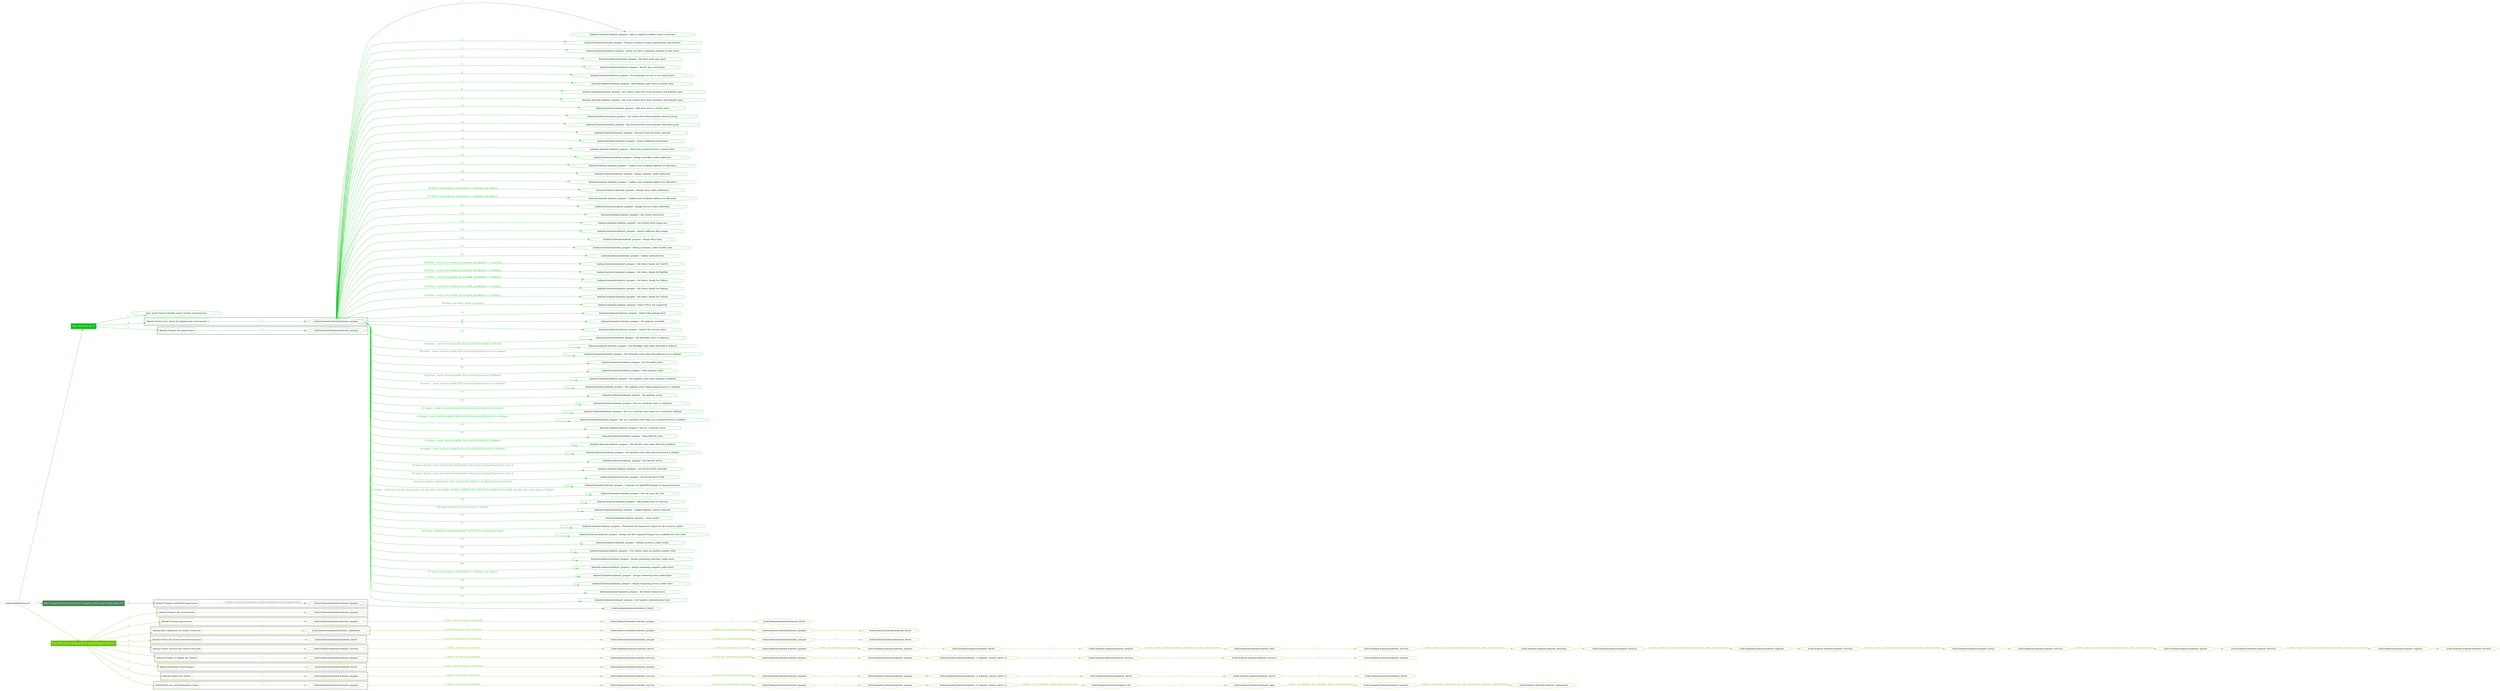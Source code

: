 digraph {
	graph [concentrate=true ordering=in rankdir=LR ratio=fill]
	edge [esep=5 sep=10]
	"kubeinit/playbook.yml" [id=root_node style=dotted]
	play_593f2ddf [label="Play: Initial setup (1)" color="#0ac214" fontcolor="#ffffff" id=play_593f2ddf shape=box style=filled tooltip=localhost]
	"kubeinit/playbook.yml" -> play_593f2ddf [label="1 " color="#0ac214" fontcolor="#0ac214" id=edge_4d9345c2 labeltooltip="1 " tooltip="1 "]
	subgraph "kubeinit.kubeinit.kubeinit_prepare" {
		role_c6b55508 [label="[role] kubeinit.kubeinit.kubeinit_prepare" color="#0ac214" id=role_c6b55508 tooltip="kubeinit.kubeinit.kubeinit_prepare"]
		task_4ab71d72 [label="kubeinit.kubeinit.kubeinit_prepare : Add an explicit localhost entry to hostvars" color="#0ac214" id=task_4ab71d72 shape=octagon tooltip="kubeinit.kubeinit.kubeinit_prepare : Add an explicit localhost entry to hostvars"]
		role_c6b55508 -> task_4ab71d72 [label="1 " color="#0ac214" fontcolor="#0ac214" id=edge_7d8232b8 labeltooltip="1 " tooltip="1 "]
		task_cf80a2c3 [label="kubeinit.kubeinit.kubeinit_prepare : Prepare inventory using command-line specification" color="#0ac214" id=task_cf80a2c3 shape=octagon tooltip="kubeinit.kubeinit.kubeinit_prepare : Prepare inventory using command-line specification"]
		role_c6b55508 -> task_cf80a2c3 [label="2 " color="#0ac214" fontcolor="#0ac214" id=edge_8d2da674 labeltooltip="2 " tooltip="2 "]
		task_df35c880 [label="kubeinit.kubeinit.kubeinit_prepare : Assert we have a minimum number of spec parts" color="#0ac214" id=task_df35c880 shape=octagon tooltip="kubeinit.kubeinit.kubeinit_prepare : Assert we have a minimum number of spec parts"]
		role_c6b55508 -> task_df35c880 [label="3 " color="#0ac214" fontcolor="#0ac214" id=edge_43342220 labeltooltip="3 " tooltip="3 "]
		task_e9af095e [label="kubeinit.kubeinit.kubeinit_prepare : Set facts from spec parts" color="#0ac214" id=task_e9af095e shape=octagon tooltip="kubeinit.kubeinit.kubeinit_prepare : Set facts from spec parts"]
		role_c6b55508 -> task_e9af095e [label="4 " color="#0ac214" fontcolor="#0ac214" id=edge_cfdea4aa labeltooltip="4 " tooltip="4 "]
		task_21957acc [label="kubeinit.kubeinit.kubeinit_prepare : Assert spec constraints" color="#0ac214" id=task_21957acc shape=octagon tooltip="kubeinit.kubeinit.kubeinit_prepare : Assert spec constraints"]
		role_c6b55508 -> task_21957acc [label="5 " color="#0ac214" fontcolor="#0ac214" id=edge_c086b2b6 labeltooltip="5 " tooltip="5 "]
		task_f52ad4e3 [label="kubeinit.kubeinit.kubeinit_prepare : Set hostname we use to set cluster facts" color="#0ac214" id=task_f52ad4e3 shape=octagon tooltip="kubeinit.kubeinit.kubeinit_prepare : Set hostname we use to set cluster facts"]
		role_c6b55508 -> task_f52ad4e3 [label="6 " color="#0ac214" fontcolor="#0ac214" id=edge_5ceae844 labeltooltip="6 " tooltip="6 "]
		task_369d47f0 [label="kubeinit.kubeinit.kubeinit_prepare : Add kubeinit_spec facts to cluster facts" color="#0ac214" id=task_369d47f0 shape=octagon tooltip="kubeinit.kubeinit.kubeinit_prepare : Add kubeinit_spec facts to cluster facts"]
		role_c6b55508 -> task_369d47f0 [label="7 " color="#0ac214" fontcolor="#0ac214" id=edge_7013d558 labeltooltip="7 " tooltip="7 "]
		task_79b7ed99 [label="kubeinit.kubeinit.kubeinit_prepare : Set cluster name fact from inventory and kubeinit_spec" color="#0ac214" id=task_79b7ed99 shape=octagon tooltip="kubeinit.kubeinit.kubeinit_prepare : Set cluster name fact from inventory and kubeinit_spec"]
		role_c6b55508 -> task_79b7ed99 [label="8 " color="#0ac214" fontcolor="#0ac214" id=edge_f718bf36 labeltooltip="8 " tooltip="8 "]
		task_04d752ec [label="kubeinit.kubeinit.kubeinit_prepare : Set more cluster facts from inventory and kubeinit_spec" color="#0ac214" id=task_04d752ec shape=octagon tooltip="kubeinit.kubeinit.kubeinit_prepare : Set more cluster facts from inventory and kubeinit_spec"]
		role_c6b55508 -> task_04d752ec [label="9 " color="#0ac214" fontcolor="#0ac214" id=edge_967a2292 labeltooltip="9 " tooltip="9 "]
		task_e7501fee [label="kubeinit.kubeinit.kubeinit_prepare : Add more facts to cluster facts" color="#0ac214" id=task_e7501fee shape=octagon tooltip="kubeinit.kubeinit.kubeinit_prepare : Add more facts to cluster facts"]
		role_c6b55508 -> task_e7501fee [label="10 " color="#0ac214" fontcolor="#0ac214" id=edge_580d047e labeltooltip="10 " tooltip="10 "]
		task_b6ee9b98 [label="kubeinit.kubeinit.kubeinit_prepare : Get cluster facts from kubeinit_clusters group" color="#0ac214" id=task_b6ee9b98 shape=octagon tooltip="kubeinit.kubeinit.kubeinit_prepare : Get cluster facts from kubeinit_clusters group"]
		role_c6b55508 -> task_b6ee9b98 [label="11 " color="#0ac214" fontcolor="#0ac214" id=edge_60d1bfc8 labeltooltip="11 " tooltip="11 "]
		task_7f903ed1 [label="kubeinit.kubeinit.kubeinit_prepare : Get network facts from kubeinit_networks group" color="#0ac214" id=task_7f903ed1 shape=octagon tooltip="kubeinit.kubeinit.kubeinit_prepare : Get network facts from kubeinit_networks group"]
		role_c6b55508 -> task_7f903ed1 [label="12 " color="#0ac214" fontcolor="#0ac214" id=edge_10ce319f labeltooltip="12 " tooltip="12 "]
		task_9524b8a7 [label="kubeinit.kubeinit.kubeinit_prepare : Set facts from inventory network" color="#0ac214" id=task_9524b8a7 shape=octagon tooltip="kubeinit.kubeinit.kubeinit_prepare : Set facts from inventory network"]
		role_c6b55508 -> task_9524b8a7 [label="13 " color="#0ac214" fontcolor="#0ac214" id=edge_25d37c5a labeltooltip="13 " tooltip="13 "]
		task_5b31210d [label="kubeinit.kubeinit.kubeinit_prepare : Assert additional constraints" color="#0ac214" id=task_5b31210d shape=octagon tooltip="kubeinit.kubeinit.kubeinit_prepare : Assert additional constraints"]
		role_c6b55508 -> task_5b31210d [label="14 " color="#0ac214" fontcolor="#0ac214" id=edge_efdbed9e labeltooltip="14 " tooltip="14 "]
		task_122ce739 [label="kubeinit.kubeinit.kubeinit_prepare : Add cluster network facts to cluster facts" color="#0ac214" id=task_122ce739 shape=octagon tooltip="kubeinit.kubeinit.kubeinit_prepare : Add cluster network facts to cluster facts"]
		role_c6b55508 -> task_122ce739 [label="15 " color="#0ac214" fontcolor="#0ac214" id=edge_5cab77a5 labeltooltip="15 " tooltip="15 "]
		task_60dd7f35 [label="kubeinit.kubeinit.kubeinit_prepare : Assign controller_nodes addresses" color="#0ac214" id=task_60dd7f35 shape=octagon tooltip="kubeinit.kubeinit.kubeinit_prepare : Assign controller_nodes addresses"]
		role_c6b55508 -> task_60dd7f35 [label="16 " color="#0ac214" fontcolor="#0ac214" id=edge_7dc61b98 labeltooltip="16 " tooltip="16 "]
		task_93352d22 [label="kubeinit.kubeinit.kubeinit_prepare : Update next available address for allocation" color="#0ac214" id=task_93352d22 shape=octagon tooltip="kubeinit.kubeinit.kubeinit_prepare : Update next available address for allocation"]
		role_c6b55508 -> task_93352d22 [label="17 " color="#0ac214" fontcolor="#0ac214" id=edge_91600ac4 labeltooltip="17 " tooltip="17 "]
		task_6ad6ae00 [label="kubeinit.kubeinit.kubeinit_prepare : Assign compute_nodes addresses" color="#0ac214" id=task_6ad6ae00 shape=octagon tooltip="kubeinit.kubeinit.kubeinit_prepare : Assign compute_nodes addresses"]
		role_c6b55508 -> task_6ad6ae00 [label="18 " color="#0ac214" fontcolor="#0ac214" id=edge_917aa6a1 labeltooltip="18 " tooltip="18 "]
		task_9d1e066d [label="kubeinit.kubeinit.kubeinit_prepare : Update next available address for allocation" color="#0ac214" id=task_9d1e066d shape=octagon tooltip="kubeinit.kubeinit.kubeinit_prepare : Update next available address for allocation"]
		role_c6b55508 -> task_9d1e066d [label="19 " color="#0ac214" fontcolor="#0ac214" id=edge_54aeaaca labeltooltip="19 " tooltip="19 "]
		task_6adb5e6e [label="kubeinit.kubeinit.kubeinit_prepare : Assign extra_nodes addresses" color="#0ac214" id=task_6adb5e6e shape=octagon tooltip="kubeinit.kubeinit.kubeinit_prepare : Assign extra_nodes addresses"]
		role_c6b55508 -> task_6adb5e6e [label="20 [when: hostvars[extra_node].distro == kubeinit_spec_distro]" color="#0ac214" fontcolor="#0ac214" id=edge_2969a778 labeltooltip="20 [when: hostvars[extra_node].distro == kubeinit_spec_distro]" tooltip="20 [when: hostvars[extra_node].distro == kubeinit_spec_distro]"]
		task_b2fbd0fb [label="kubeinit.kubeinit.kubeinit_prepare : Update next available address for allocation" color="#0ac214" id=task_b2fbd0fb shape=octagon tooltip="kubeinit.kubeinit.kubeinit_prepare : Update next available address for allocation"]
		role_c6b55508 -> task_b2fbd0fb [label="21 [when: hostvars[extra_node].distro == kubeinit_spec_distro]" color="#0ac214" fontcolor="#0ac214" id=edge_4a90aef8 labeltooltip="21 [when: hostvars[extra_node].distro == kubeinit_spec_distro]" tooltip="21 [when: hostvars[extra_node].distro == kubeinit_spec_distro]"]
		task_4515a39d [label="kubeinit.kubeinit.kubeinit_prepare : Assign service_nodes addresses" color="#0ac214" id=task_4515a39d shape=octagon tooltip="kubeinit.kubeinit.kubeinit_prepare : Assign service_nodes addresses"]
		role_c6b55508 -> task_4515a39d [label="22 " color="#0ac214" fontcolor="#0ac214" id=edge_fbc9e249 labeltooltip="22 " tooltip="22 "]
		task_83d4b870 [label="kubeinit.kubeinit.kubeinit_prepare : Set cluster dhcp facts" color="#0ac214" id=task_83d4b870 shape=octagon tooltip="kubeinit.kubeinit.kubeinit_prepare : Set cluster dhcp facts"]
		role_c6b55508 -> task_83d4b870 [label="23 " color="#0ac214" fontcolor="#0ac214" id=edge_bc92ccba labeltooltip="23 " tooltip="23 "]
		task_5d7ffb2a [label="kubeinit.kubeinit.kubeinit_prepare : Set cluster dhcp range size" color="#0ac214" id=task_5d7ffb2a shape=octagon tooltip="kubeinit.kubeinit.kubeinit_prepare : Set cluster dhcp range size"]
		role_c6b55508 -> task_5d7ffb2a [label="24 " color="#0ac214" fontcolor="#0ac214" id=edge_95189856 labeltooltip="24 " tooltip="24 "]
		task_3e4c1fe6 [label="kubeinit.kubeinit.kubeinit_prepare : Assert sufficient dhcp range" color="#0ac214" id=task_3e4c1fe6 shape=octagon tooltip="kubeinit.kubeinit.kubeinit_prepare : Assert sufficient dhcp range"]
		role_c6b55508 -> task_3e4c1fe6 [label="25 " color="#0ac214" fontcolor="#0ac214" id=edge_69ae167b labeltooltip="25 " tooltip="25 "]
		task_6c852179 [label="kubeinit.kubeinit.kubeinit_prepare : Assign dhcp facts" color="#0ac214" id=task_6c852179 shape=octagon tooltip="kubeinit.kubeinit.kubeinit_prepare : Assign dhcp facts"]
		role_c6b55508 -> task_6c852179 [label="26 " color="#0ac214" fontcolor="#0ac214" id=edge_af0647d5 labeltooltip="26 " tooltip="26 "]
		task_86b6df17 [label="kubeinit.kubeinit.kubeinit_prepare : Debug inventory_nodes ansible_host" color="#0ac214" id=task_86b6df17 shape=octagon tooltip="kubeinit.kubeinit.kubeinit_prepare : Debug inventory_nodes ansible_host"]
		role_c6b55508 -> task_86b6df17 [label="27 " color="#0ac214" fontcolor="#0ac214" id=edge_7b05624d labeltooltip="27 " tooltip="27 "]
		task_8559f934 [label="kubeinit.kubeinit.kubeinit_prepare : Gather network facts" color="#0ac214" id=task_8559f934 shape=octagon tooltip="kubeinit.kubeinit.kubeinit_prepare : Gather network facts"]
		role_c6b55508 -> task_8559f934 [label="28 " color="#0ac214" fontcolor="#0ac214" id=edge_c63bc757 labeltooltip="28 " tooltip="28 "]
		task_85f43be9 [label="kubeinit.kubeinit.kubeinit_prepare : Set distro_family for CentOS" color="#0ac214" id=task_85f43be9 shape=octagon tooltip="kubeinit.kubeinit.kubeinit_prepare : Set distro_family for CentOS"]
		role_c6b55508 -> task_85f43be9 [label="29 [when: _result_facts.ansible_facts.ansible_distribution == 'CentOS']" color="#0ac214" fontcolor="#0ac214" id=edge_cb3dde73 labeltooltip="29 [when: _result_facts.ansible_facts.ansible_distribution == 'CentOS']" tooltip="29 [when: _result_facts.ansible_facts.ansible_distribution == 'CentOS']"]
		task_3bdcec5d [label="kubeinit.kubeinit.kubeinit_prepare : Set distro_family for RedHat" color="#0ac214" id=task_3bdcec5d shape=octagon tooltip="kubeinit.kubeinit.kubeinit_prepare : Set distro_family for RedHat"]
		role_c6b55508 -> task_3bdcec5d [label="30 [when: _result_facts.ansible_facts.ansible_distribution == 'RedHat']" color="#0ac214" fontcolor="#0ac214" id=edge_84526920 labeltooltip="30 [when: _result_facts.ansible_facts.ansible_distribution == 'RedHat']" tooltip="30 [when: _result_facts.ansible_facts.ansible_distribution == 'RedHat']"]
		task_aa33b3e0 [label="kubeinit.kubeinit.kubeinit_prepare : Set distro_family for Fedora" color="#0ac214" id=task_aa33b3e0 shape=octagon tooltip="kubeinit.kubeinit.kubeinit_prepare : Set distro_family for Fedora"]
		role_c6b55508 -> task_aa33b3e0 [label="31 [when: _result_facts.ansible_facts.ansible_distribution == 'Fedora']" color="#0ac214" fontcolor="#0ac214" id=edge_ed853d66 labeltooltip="31 [when: _result_facts.ansible_facts.ansible_distribution == 'Fedora']" tooltip="31 [when: _result_facts.ansible_facts.ansible_distribution == 'Fedora']"]
		task_f1eea581 [label="kubeinit.kubeinit.kubeinit_prepare : Set distro_family for Debian" color="#0ac214" id=task_f1eea581 shape=octagon tooltip="kubeinit.kubeinit.kubeinit_prepare : Set distro_family for Debian"]
		role_c6b55508 -> task_f1eea581 [label="32 [when: _result_facts.ansible_facts.ansible_distribution == 'Debian']" color="#0ac214" fontcolor="#0ac214" id=edge_9f8ca1a3 labeltooltip="32 [when: _result_facts.ansible_facts.ansible_distribution == 'Debian']" tooltip="32 [when: _result_facts.ansible_facts.ansible_distribution == 'Debian']"]
		task_afe3ba24 [label="kubeinit.kubeinit.kubeinit_prepare : Set distro_family for Ubuntu" color="#0ac214" id=task_afe3ba24 shape=octagon tooltip="kubeinit.kubeinit.kubeinit_prepare : Set distro_family for Ubuntu"]
		role_c6b55508 -> task_afe3ba24 [label="33 [when: _result_facts.ansible_facts.ansible_distribution == 'Ubuntu']" color="#0ac214" fontcolor="#0ac214" id=edge_71805568 labeltooltip="33 [when: _result_facts.ansible_facts.ansible_distribution == 'Ubuntu']" tooltip="33 [when: _result_facts.ansible_facts.ansible_distribution == 'Ubuntu']"]
		task_90442a35 [label="kubeinit.kubeinit.kubeinit_prepare : Fails if OS is not supported" color="#0ac214" id=task_90442a35 shape=octagon tooltip="kubeinit.kubeinit.kubeinit_prepare : Fails if OS is not supported"]
		role_c6b55508 -> task_90442a35 [label="34 [when: not distro_family is defined]" color="#0ac214" fontcolor="#0ac214" id=edge_5fc4f974 labeltooltip="34 [when: not distro_family is defined]" tooltip="34 [when: not distro_family is defined]"]
		task_f745e1a0 [label="kubeinit.kubeinit.kubeinit_prepare : Gather the package facts" color="#0ac214" id=task_f745e1a0 shape=octagon tooltip="kubeinit.kubeinit.kubeinit_prepare : Gather the package facts"]
		role_c6b55508 -> task_f745e1a0 [label="35 " color="#0ac214" fontcolor="#0ac214" id=edge_b137868f labeltooltip="35 " tooltip="35 "]
		task_bfa16ccf [label="kubeinit.kubeinit.kubeinit_prepare : Set podman_installed" color="#0ac214" id=task_bfa16ccf shape=octagon tooltip="kubeinit.kubeinit.kubeinit_prepare : Set podman_installed"]
		role_c6b55508 -> task_bfa16ccf [label="36 " color="#0ac214" fontcolor="#0ac214" id=edge_ac33d66c labeltooltip="36 " tooltip="36 "]
		task_8a94f8cb [label="kubeinit.kubeinit.kubeinit_prepare : Gather the services facts" color="#0ac214" id=task_8a94f8cb shape=octagon tooltip="kubeinit.kubeinit.kubeinit_prepare : Gather the services facts"]
		role_c6b55508 -> task_8a94f8cb [label="37 " color="#0ac214" fontcolor="#0ac214" id=edge_6ab39af0 labeltooltip="37 " tooltip="37 "]
		task_20fb2180 [label="kubeinit.kubeinit.kubeinit_prepare : Set firewalld_state to unknown" color="#0ac214" id=task_20fb2180 shape=octagon tooltip="kubeinit.kubeinit.kubeinit_prepare : Set firewalld_state to unknown"]
		role_c6b55508 -> task_20fb2180 [label="38 " color="#0ac214" fontcolor="#0ac214" id=edge_0febfc14 labeltooltip="38 " tooltip="38 "]
		task_66a051dd [label="kubeinit.kubeinit.kubeinit_prepare : Set firewalld_state when firewalld is defined" color="#0ac214" id=task_66a051dd shape=octagon tooltip="kubeinit.kubeinit.kubeinit_prepare : Set firewalld_state when firewalld is defined"]
		role_c6b55508 -> task_66a051dd [label="39 [when: _result_services.ansible_facts.services['firewalld'] is defined]" color="#0ac214" fontcolor="#0ac214" id=edge_95a67d53 labeltooltip="39 [when: _result_services.ansible_facts.services['firewalld'] is defined]" tooltip="39 [when: _result_services.ansible_facts.services['firewalld'] is defined]"]
		task_01a05fb4 [label="kubeinit.kubeinit.kubeinit_prepare : Set firewalld_state when firewalld.service is defined" color="#0ac214" id=task_01a05fb4 shape=octagon tooltip="kubeinit.kubeinit.kubeinit_prepare : Set firewalld_state when firewalld.service is defined"]
		role_c6b55508 -> task_01a05fb4 [label="40 [when: _result_services.ansible_facts.services['firewalld.service'] is defined]" color="#0ac214" fontcolor="#0ac214" id=edge_e68225d1 labeltooltip="40 [when: _result_services.ansible_facts.services['firewalld.service'] is defined]" tooltip="40 [when: _result_services.ansible_facts.services['firewalld.service'] is defined]"]
		task_5f3fc5ce [label="kubeinit.kubeinit.kubeinit_prepare : Set firewalld_active" color="#0ac214" id=task_5f3fc5ce shape=octagon tooltip="kubeinit.kubeinit.kubeinit_prepare : Set firewalld_active"]
		role_c6b55508 -> task_5f3fc5ce [label="41 " color="#0ac214" fontcolor="#0ac214" id=edge_70fb7e24 labeltooltip="41 " tooltip="41 "]
		task_d6ed4dd6 [label="kubeinit.kubeinit.kubeinit_prepare : Clear podman_state" color="#0ac214" id=task_d6ed4dd6 shape=octagon tooltip="kubeinit.kubeinit.kubeinit_prepare : Clear podman_state"]
		role_c6b55508 -> task_d6ed4dd6 [label="42 " color="#0ac214" fontcolor="#0ac214" id=edge_63cc9eb0 labeltooltip="42 " tooltip="42 "]
		task_f9d31acb [label="kubeinit.kubeinit.kubeinit_prepare : Set podman_state when podman is defined" color="#0ac214" id=task_f9d31acb shape=octagon tooltip="kubeinit.kubeinit.kubeinit_prepare : Set podman_state when podman is defined"]
		role_c6b55508 -> task_f9d31acb [label="43 [when: _result_services.ansible_facts.services['podman'] is defined]" color="#0ac214" fontcolor="#0ac214" id=edge_74bfe4e3 labeltooltip="43 [when: _result_services.ansible_facts.services['podman'] is defined]" tooltip="43 [when: _result_services.ansible_facts.services['podman'] is defined]"]
		task_0cc741a8 [label="kubeinit.kubeinit.kubeinit_prepare : Set podman_state when podman.service is defined" color="#0ac214" id=task_0cc741a8 shape=octagon tooltip="kubeinit.kubeinit.kubeinit_prepare : Set podman_state when podman.service is defined"]
		role_c6b55508 -> task_0cc741a8 [label="44 [when: _result_services.ansible_facts.services['podman.service'] is defined]" color="#0ac214" fontcolor="#0ac214" id=edge_29571031 labeltooltip="44 [when: _result_services.ansible_facts.services['podman.service'] is defined]" tooltip="44 [when: _result_services.ansible_facts.services['podman.service'] is defined]"]
		task_4fa23efc [label="kubeinit.kubeinit.kubeinit_prepare : Set podman_active" color="#0ac214" id=task_4fa23efc shape=octagon tooltip="kubeinit.kubeinit.kubeinit_prepare : Set podman_active"]
		role_c6b55508 -> task_4fa23efc [label="45 " color="#0ac214" fontcolor="#0ac214" id=edge_e32105d9 labeltooltip="45 " tooltip="45 "]
		task_009c033e [label="kubeinit.kubeinit.kubeinit_prepare : Set ovs_vswitchd_state to unknown" color="#0ac214" id=task_009c033e shape=octagon tooltip="kubeinit.kubeinit.kubeinit_prepare : Set ovs_vswitchd_state to unknown"]
		role_c6b55508 -> task_009c033e [label="46 " color="#0ac214" fontcolor="#0ac214" id=edge_d67eb2cc labeltooltip="46 " tooltip="46 "]
		task_17438e73 [label="kubeinit.kubeinit.kubeinit_prepare : Set ovs_vswitchd_state when ovs-vswitchd is defined" color="#0ac214" id=task_17438e73 shape=octagon tooltip="kubeinit.kubeinit.kubeinit_prepare : Set ovs_vswitchd_state when ovs-vswitchd is defined"]
		role_c6b55508 -> task_17438e73 [label="47 [when: _result_services.ansible_facts.services['ovs-vswitchd'] is defined]" color="#0ac214" fontcolor="#0ac214" id=edge_ef55554e labeltooltip="47 [when: _result_services.ansible_facts.services['ovs-vswitchd'] is defined]" tooltip="47 [when: _result_services.ansible_facts.services['ovs-vswitchd'] is defined]"]
		task_130ac7c1 [label="kubeinit.kubeinit.kubeinit_prepare : Set ovs_vswitchd_state when ovs-vswitchd.service is defined" color="#0ac214" id=task_130ac7c1 shape=octagon tooltip="kubeinit.kubeinit.kubeinit_prepare : Set ovs_vswitchd_state when ovs-vswitchd.service is defined"]
		role_c6b55508 -> task_130ac7c1 [label="48 [when: _result_services.ansible_facts.services['ovs-vswitchd.service'] is defined]" color="#0ac214" fontcolor="#0ac214" id=edge_a8964dd1 labeltooltip="48 [when: _result_services.ansible_facts.services['ovs-vswitchd.service'] is defined]" tooltip="48 [when: _result_services.ansible_facts.services['ovs-vswitchd.service'] is defined]"]
		task_b9712595 [label="kubeinit.kubeinit.kubeinit_prepare : Set ovs_vswitchd_active" color="#0ac214" id=task_b9712595 shape=octagon tooltip="kubeinit.kubeinit.kubeinit_prepare : Set ovs_vswitchd_active"]
		role_c6b55508 -> task_b9712595 [label="49 " color="#0ac214" fontcolor="#0ac214" id=edge_3ac8cd45 labeltooltip="49 " tooltip="49 "]
		task_5b3d1fc2 [label="kubeinit.kubeinit.kubeinit_prepare : Clear libvirtd_state" color="#0ac214" id=task_5b3d1fc2 shape=octagon tooltip="kubeinit.kubeinit.kubeinit_prepare : Clear libvirtd_state"]
		role_c6b55508 -> task_5b3d1fc2 [label="50 " color="#0ac214" fontcolor="#0ac214" id=edge_74870500 labeltooltip="50 " tooltip="50 "]
		task_20d46920 [label="kubeinit.kubeinit.kubeinit_prepare : Set libvirtd_state when libvirtd is defined" color="#0ac214" id=task_20d46920 shape=octagon tooltip="kubeinit.kubeinit.kubeinit_prepare : Set libvirtd_state when libvirtd is defined"]
		role_c6b55508 -> task_20d46920 [label="51 [when: _result_services.ansible_facts.services['libvirtd'] is defined]" color="#0ac214" fontcolor="#0ac214" id=edge_8bc09e5d labeltooltip="51 [when: _result_services.ansible_facts.services['libvirtd'] is defined]" tooltip="51 [when: _result_services.ansible_facts.services['libvirtd'] is defined]"]
		task_81986c6e [label="kubeinit.kubeinit.kubeinit_prepare : Set libvirtd_state when libvirtd.service is defined" color="#0ac214" id=task_81986c6e shape=octagon tooltip="kubeinit.kubeinit.kubeinit_prepare : Set libvirtd_state when libvirtd.service is defined"]
		role_c6b55508 -> task_81986c6e [label="52 [when: _result_services.ansible_facts.services['libvirtd.service'] is defined]" color="#0ac214" fontcolor="#0ac214" id=edge_ffd5a3a0 labeltooltip="52 [when: _result_services.ansible_facts.services['libvirtd.service'] is defined]" tooltip="52 [when: _result_services.ansible_facts.services['libvirtd.service'] is defined]"]
		task_856d2b85 [label="kubeinit.kubeinit.kubeinit_prepare : Set libvirtd_active" color="#0ac214" id=task_856d2b85 shape=octagon tooltip="kubeinit.kubeinit.kubeinit_prepare : Set libvirtd_active"]
		role_c6b55508 -> task_856d2b85 [label="53 " color="#0ac214" fontcolor="#0ac214" id=edge_cb76d301 labeltooltip="53 " tooltip="53 "]
		task_122e9613 [label="kubeinit.kubeinit.kubeinit_prepare : Get all the libvirt networks" color="#0ac214" id=task_122e9613 shape=octagon tooltip="kubeinit.kubeinit.kubeinit_prepare : Get all the libvirt networks"]
		role_c6b55508 -> task_122e9613 [label="54 [when: libvirtd_active and kubeinit_deployment_node_name in groups['hypervisor_hosts']]" color="#0ac214" fontcolor="#0ac214" id=edge_4d1bb0ed labeltooltip="54 [when: libvirtd_active and kubeinit_deployment_node_name in groups['hypervisor_hosts']]" tooltip="54 [when: libvirtd_active and kubeinit_deployment_node_name in groups['hypervisor_hosts']]"]
		task_8ac178b5 [label="kubeinit.kubeinit.kubeinit_prepare : Get all the libvirt VMs" color="#0ac214" id=task_8ac178b5 shape=octagon tooltip="kubeinit.kubeinit.kubeinit_prepare : Get all the libvirt VMs"]
		role_c6b55508 -> task_8ac178b5 [label="55 [when: libvirtd_active and kubeinit_deployment_node_name in groups['hypervisor_hosts']]" color="#0ac214" fontcolor="#0ac214" id=edge_c4c70c54 labeltooltip="55 [when: libvirtd_active and kubeinit_deployment_node_name in groups['hypervisor_hosts']]" tooltip="55 [when: libvirtd_active and kubeinit_deployment_node_name in groups['hypervisor_hosts']]"]
		task_346bbc57 [label="kubeinit.kubeinit.kubeinit_prepare : Generate an OpenSSH keypair on hypervisor hosts" color="#0ac214" id=task_346bbc57 shape=octagon tooltip="kubeinit.kubeinit.kubeinit_prepare : Generate an OpenSSH keypair on hypervisor hosts"]
		role_c6b55508 -> task_346bbc57 [label="56 [when: kubeinit_deployment_node_name in (['localhost'] + groups['hypervisor_hosts'])]" color="#0ac214" fontcolor="#0ac214" id=edge_48b3af93 labeltooltip="56 [when: kubeinit_deployment_node_name in (['localhost'] + groups['hypervisor_hosts'])]" tooltip="56 [when: kubeinit_deployment_node_name in (['localhost'] + groups['hypervisor_hosts'])]"]
		task_d49c68af [label="kubeinit.kubeinit.kubeinit_prepare : Set ssh_host_key_info" color="#0ac214" id=task_d49c68af shape=octagon tooltip="kubeinit.kubeinit.kubeinit_prepare : Set ssh_host_key_info"]
		role_c6b55508 -> task_d49c68af [label="57 [when: _result_facts.ansible_facts.ansible_ssh_host_key_ecdsa_public_keytype is defined and _result_facts.ansible_facts.ansible_ssh_host_key_ecdsa_public is defined
]" color="#0ac214" fontcolor="#0ac214" id=edge_d4bd235e labeltooltip="57 [when: _result_facts.ansible_facts.ansible_ssh_host_key_ecdsa_public_keytype is defined and _result_facts.ansible_facts.ansible_ssh_host_key_ecdsa_public is defined
]" tooltip="57 [when: _result_facts.ansible_facts.ansible_ssh_host_key_ecdsa_public_keytype is defined and _result_facts.ansible_facts.ansible_ssh_host_key_ecdsa_public is defined
]"]
		task_8ec02ade [label="kubeinit.kubeinit.kubeinit_prepare : Add ansible facts to hostvars" color="#0ac214" id=task_8ec02ade shape=octagon tooltip="kubeinit.kubeinit.kubeinit_prepare : Add ansible facts to hostvars"]
		role_c6b55508 -> task_8ec02ade [label="58 " color="#0ac214" fontcolor="#0ac214" id=edge_483f71f9 labeltooltip="58 " tooltip="58 "]
		task_f338a694 [label="kubeinit.kubeinit.kubeinit_prepare : Update kubeinit_cluster_hostvars" color="#0ac214" id=task_f338a694 shape=octagon tooltip="kubeinit.kubeinit.kubeinit_prepare : Update kubeinit_cluster_hostvars"]
		role_c6b55508 -> task_f338a694 [label="59 [when: kubeinit_cluster_hostvars is defined]" color="#0ac214" fontcolor="#0ac214" id=edge_4dc9a526 labeltooltip="59 [when: kubeinit_cluster_hostvars is defined]" tooltip="59 [when: kubeinit_cluster_hostvars is defined]"]
		task_5fa91261 [label="kubeinit.kubeinit.kubeinit_prepare : Clear results" color="#0ac214" id=task_5fa91261 shape=octagon tooltip="kubeinit.kubeinit.kubeinit_prepare : Clear results"]
		role_c6b55508 -> task_5fa91261 [label="60 " color="#0ac214" fontcolor="#0ac214" id=edge_f5702306 labeltooltip="60 " tooltip="60 "]
		task_6a023cb5 [label="kubeinit.kubeinit.kubeinit_prepare : Determine the hypervisor target for all inventory nodes" color="#0ac214" id=task_6a023cb5 shape=octagon tooltip="kubeinit.kubeinit.kubeinit_prepare : Determine the hypervisor target for all inventory nodes"]
		role_c6b55508 -> task_6a023cb5 [label="61 " color="#0ac214" fontcolor="#0ac214" id=edge_c31d07d8 labeltooltip="61 " tooltip="61 "]
		task_f0978074 [label="kubeinit.kubeinit.kubeinit_prepare : Assign the first requested hypervisor available for each node" color="#0ac214" id=task_f0978074 shape=octagon tooltip="kubeinit.kubeinit.kubeinit_prepare : Assign the first requested hypervisor available for each node"]
		role_c6b55508 -> task_f0978074 [label="62 [when: candidate in hostvars[kubeinit_cluster_facts_name].hypervisors]" color="#0ac214" fontcolor="#0ac214" id=edge_e2454598 labeltooltip="62 [when: candidate in hostvars[kubeinit_cluster_facts_name].hypervisors]" tooltip="62 [when: candidate in hostvars[kubeinit_cluster_facts_name].hypervisors]"]
		task_dada927b [label="kubeinit.kubeinit.kubeinit_prepare : Debug inventory_nodes target" color="#0ac214" id=task_dada927b shape=octagon tooltip="kubeinit.kubeinit.kubeinit_prepare : Debug inventory_nodes target"]
		role_c6b55508 -> task_dada927b [label="63 " color="#0ac214" fontcolor="#0ac214" id=edge_c8ded65f labeltooltip="63 " tooltip="63 "]
		task_a2071968 [label="kubeinit.kubeinit.kubeinit_prepare : Use cluster name as random number seed" color="#0ac214" id=task_a2071968 shape=octagon tooltip="kubeinit.kubeinit.kubeinit_prepare : Use cluster name as random number seed"]
		role_c6b55508 -> task_a2071968 [label="64 " color="#0ac214" fontcolor="#0ac214" id=edge_2b62bab1 labeltooltip="64 " tooltip="64 "]
		task_ce16d23d [label="kubeinit.kubeinit.kubeinit_prepare : Assign remaining controller_nodes facts" color="#0ac214" id=task_ce16d23d shape=octagon tooltip="kubeinit.kubeinit.kubeinit_prepare : Assign remaining controller_nodes facts"]
		role_c6b55508 -> task_ce16d23d [label="65 " color="#0ac214" fontcolor="#0ac214" id=edge_8786302b labeltooltip="65 " tooltip="65 "]
		task_e256a502 [label="kubeinit.kubeinit.kubeinit_prepare : Assign remaining compute_nodes facts" color="#0ac214" id=task_e256a502 shape=octagon tooltip="kubeinit.kubeinit.kubeinit_prepare : Assign remaining compute_nodes facts"]
		role_c6b55508 -> task_e256a502 [label="66 " color="#0ac214" fontcolor="#0ac214" id=edge_6212fa7a labeltooltip="66 " tooltip="66 "]
		task_7d972585 [label="kubeinit.kubeinit.kubeinit_prepare : Assign remaining extra_nodes facts" color="#0ac214" id=task_7d972585 shape=octagon tooltip="kubeinit.kubeinit.kubeinit_prepare : Assign remaining extra_nodes facts"]
		role_c6b55508 -> task_7d972585 [label="67 [when: hostvars[extra_node].distro == kubeinit_spec_distro]" color="#0ac214" fontcolor="#0ac214" id=edge_ee58706d labeltooltip="67 [when: hostvars[extra_node].distro == kubeinit_spec_distro]" tooltip="67 [when: hostvars[extra_node].distro == kubeinit_spec_distro]"]
		task_3e1065a3 [label="kubeinit.kubeinit.kubeinit_prepare : Assign remaining service_nodes facts" color="#0ac214" id=task_3e1065a3 shape=octagon tooltip="kubeinit.kubeinit.kubeinit_prepare : Assign remaining service_nodes facts"]
		role_c6b55508 -> task_3e1065a3 [label="68 " color="#0ac214" fontcolor="#0ac214" id=edge_a732e4c0 labeltooltip="68 " tooltip="68 "]
		task_3fd3672d [label="kubeinit.kubeinit.kubeinit_prepare : Set libvirt release facts" color="#0ac214" id=task_3fd3672d shape=octagon tooltip="kubeinit.kubeinit.kubeinit_prepare : Set libvirt release facts"]
		role_c6b55508 -> task_3fd3672d [label="69 " color="#0ac214" fontcolor="#0ac214" id=edge_54815976 labeltooltip="69 " tooltip="69 "]
		task_22e5a010 [label="kubeinit.kubeinit.kubeinit_prepare : Set registry authentication facts" color="#0ac214" id=task_22e5a010 shape=octagon tooltip="kubeinit.kubeinit.kubeinit_prepare : Set registry authentication facts"]
		role_c6b55508 -> task_22e5a010 [label="70 " color="#0ac214" fontcolor="#0ac214" id=edge_876139ae labeltooltip="70 " tooltip="70 "]
	}
	subgraph "kubeinit.kubeinit.kubeinit_prepare" {
		role_54ee2fab [label="[role] kubeinit.kubeinit.kubeinit_prepare" color="#0ac214" id=role_54ee2fab tooltip="kubeinit.kubeinit.kubeinit_prepare"]
	}
	subgraph "Play: Initial setup (1)" {
		pre_task_9a3055de [label="[pre_task] Check if Ansible meets version requirements." color="#0ac214" id=pre_task_9a3055de shape=octagon tooltip="Check if Ansible meets version requirements."]
		play_593f2ddf -> pre_task_9a3055de [label="1 " color="#0ac214" fontcolor="#0ac214" id=edge_44a810ea labeltooltip="1 " tooltip="1 "]
		play_593f2ddf -> block_da166a40 [label=2 color="#0ac214" fontcolor="#0ac214" id=edge_ada54913 labeltooltip=2 tooltip=2]
		subgraph cluster_block_da166a40 {
			block_da166a40 [label="[block] Gather facts about the deployment environment" color="#0ac214" id=block_da166a40 labeltooltip="Gather facts about the deployment environment" shape=box tooltip="Gather facts about the deployment environment"]
			block_da166a40 -> role_c6b55508 [label="1 " color="#0ac214" fontcolor="#0ac214" id=edge_7ac5a066 labeltooltip="1 " tooltip="1 "]
		}
		play_593f2ddf -> block_dd18954a [label=3 color="#0ac214" fontcolor="#0ac214" id=edge_ab0dbfc0 labeltooltip=3 tooltip=3]
		subgraph cluster_block_dd18954a {
			block_dd18954a [label="[block] Prepare the hypervisors" color="#0ac214" id=block_dd18954a labeltooltip="Prepare the hypervisors" shape=box tooltip="Prepare the hypervisors"]
			block_dd18954a -> role_54ee2fab [label="1 " color="#0ac214" fontcolor="#0ac214" id=edge_c97638d6 labeltooltip="1 " tooltip="1 "]
		}
	}
	play_77091e70 [label="Play: Prepare all hypervisor hosts to deploy service and cluster nodes (0)" color="#438955" fontcolor="#ffffff" id=play_77091e70 shape=box style=filled tooltip="Play: Prepare all hypervisor hosts to deploy service and cluster nodes (0)"]
	"kubeinit/playbook.yml" -> play_77091e70 [label="2 " color="#438955" fontcolor="#438955" id=edge_29930ab5 labeltooltip="2 " tooltip="2 "]
	subgraph "kubeinit.kubeinit.kubeinit_libvirt" {
		role_1748bcdc [label="[role] kubeinit.kubeinit.kubeinit_libvirt" color="#438955" id=role_1748bcdc tooltip="kubeinit.kubeinit.kubeinit_libvirt"]
	}
	subgraph "kubeinit.kubeinit.kubeinit_prepare" {
		role_b34ea317 [label="[role] kubeinit.kubeinit.kubeinit_prepare" color="#438955" id=role_b34ea317 tooltip="kubeinit.kubeinit.kubeinit_prepare"]
		role_b34ea317 -> role_1748bcdc [label="1 " color="#438955" fontcolor="#438955" id=edge_cba12a8b labeltooltip="1 " tooltip="1 "]
	}
	subgraph "Play: Prepare all hypervisor hosts to deploy service and cluster nodes (0)" {
		play_77091e70 -> block_308bb8aa [label=1 color="#438955" fontcolor="#438955" id=edge_70bbef48 labeltooltip=1 tooltip=1]
		subgraph cluster_block_308bb8aa {
			block_308bb8aa [label="[block] Prepare individual hypervisors" color="#438955" id=block_308bb8aa labeltooltip="Prepare individual hypervisors" shape=box tooltip="Prepare individual hypervisors"]
			block_308bb8aa -> role_b34ea317 [label="1 [when: inventory_hostname in hostvars['kubeinit-facts'].hypervisors]" color="#438955" fontcolor="#438955" id=edge_a93ca8bd labeltooltip="1 [when: inventory_hostname in hostvars['kubeinit-facts'].hypervisors]" tooltip="1 [when: inventory_hostname in hostvars['kubeinit-facts'].hypervisors]"]
		}
	}
	play_bc6af476 [label="Play: Run cluster deployment on prepared hypervisors (1)" color="#6fc606" fontcolor="#ffffff" id=play_bc6af476 shape=box style=filled tooltip=localhost]
	"kubeinit/playbook.yml" -> play_bc6af476 [label="3 " color="#6fc606" fontcolor="#6fc606" id=edge_23b85c5b labeltooltip="3 " tooltip="3 "]
	subgraph "kubeinit.kubeinit.kubeinit_prepare" {
		role_6eaa3622 [label="[role] kubeinit.kubeinit.kubeinit_prepare" color="#6fc606" id=role_6eaa3622 tooltip="kubeinit.kubeinit.kubeinit_prepare"]
	}
	subgraph "kubeinit.kubeinit.kubeinit_libvirt" {
		role_99f96b33 [label="[role] kubeinit.kubeinit.kubeinit_libvirt" color="#6fc606" id=role_99f96b33 tooltip="kubeinit.kubeinit.kubeinit_libvirt"]
	}
	subgraph "kubeinit.kubeinit.kubeinit_prepare" {
		role_e0868d82 [label="[role] kubeinit.kubeinit.kubeinit_prepare" color="#6fc606" id=role_e0868d82 tooltip="kubeinit.kubeinit.kubeinit_prepare"]
		role_e0868d82 -> role_99f96b33 [label="1 " color="#6fc606" fontcolor="#6fc606" id=edge_3450ff7c labeltooltip="1 " tooltip="1 "]
	}
	subgraph "kubeinit.kubeinit.kubeinit_prepare" {
		role_abba32ac [label="[role] kubeinit.kubeinit.kubeinit_prepare" color="#6fc606" id=role_abba32ac tooltip="kubeinit.kubeinit.kubeinit_prepare"]
		role_abba32ac -> role_e0868d82 [label="1 [when: not environment_prepared]" color="#6fc606" fontcolor="#6fc606" id=edge_e0406e11 labeltooltip="1 [when: not environment_prepared]" tooltip="1 [when: not environment_prepared]"]
	}
	subgraph "kubeinit.kubeinit.kubeinit_libvirt" {
		role_71b2234e [label="[role] kubeinit.kubeinit.kubeinit_libvirt" color="#6fc606" id=role_71b2234e tooltip="kubeinit.kubeinit.kubeinit_libvirt"]
	}
	subgraph "kubeinit.kubeinit.kubeinit_prepare" {
		role_d141e162 [label="[role] kubeinit.kubeinit.kubeinit_prepare" color="#6fc606" id=role_d141e162 tooltip="kubeinit.kubeinit.kubeinit_prepare"]
		role_d141e162 -> role_71b2234e [label="1 " color="#6fc606" fontcolor="#6fc606" id=edge_c20d5a14 labeltooltip="1 " tooltip="1 "]
	}
	subgraph "kubeinit.kubeinit.kubeinit_prepare" {
		role_db3fd880 [label="[role] kubeinit.kubeinit.kubeinit_prepare" color="#6fc606" id=role_db3fd880 tooltip="kubeinit.kubeinit.kubeinit_prepare"]
		role_db3fd880 -> role_d141e162 [label="1 [when: not environment_prepared]" color="#6fc606" fontcolor="#6fc606" id=edge_9841bf2a labeltooltip="1 [when: not environment_prepared]" tooltip="1 [when: not environment_prepared]"]
	}
	subgraph "kubeinit.kubeinit.kubeinit_validations" {
		role_42b128a9 [label="[role] kubeinit.kubeinit.kubeinit_validations" color="#6fc606" id=role_42b128a9 tooltip="kubeinit.kubeinit.kubeinit_validations"]
		role_42b128a9 -> role_db3fd880 [label="1 [when: not hypervisors_cleaned]" color="#6fc606" fontcolor="#6fc606" id=edge_a6d126e6 labeltooltip="1 [when: not hypervisors_cleaned]" tooltip="1 [when: not hypervisors_cleaned]"]
	}
	subgraph "kubeinit.kubeinit.kubeinit_libvirt" {
		role_8f591eef [label="[role] kubeinit.kubeinit.kubeinit_libvirt" color="#6fc606" id=role_8f591eef tooltip="kubeinit.kubeinit.kubeinit_libvirt"]
	}
	subgraph "kubeinit.kubeinit.kubeinit_prepare" {
		role_645240ee [label="[role] kubeinit.kubeinit.kubeinit_prepare" color="#6fc606" id=role_645240ee tooltip="kubeinit.kubeinit.kubeinit_prepare"]
		role_645240ee -> role_8f591eef [label="1 " color="#6fc606" fontcolor="#6fc606" id=edge_f2f53062 labeltooltip="1 " tooltip="1 "]
	}
	subgraph "kubeinit.kubeinit.kubeinit_prepare" {
		role_de4d5e9d [label="[role] kubeinit.kubeinit.kubeinit_prepare" color="#6fc606" id=role_de4d5e9d tooltip="kubeinit.kubeinit.kubeinit_prepare"]
		role_de4d5e9d -> role_645240ee [label="1 [when: not environment_prepared]" color="#6fc606" fontcolor="#6fc606" id=edge_67d047ce labeltooltip="1 [when: not environment_prepared]" tooltip="1 [when: not environment_prepared]"]
	}
	subgraph "kubeinit.kubeinit.kubeinit_libvirt" {
		role_8eed32f5 [label="[role] kubeinit.kubeinit.kubeinit_libvirt" color="#6fc606" id=role_8eed32f5 tooltip="kubeinit.kubeinit.kubeinit_libvirt"]
		role_8eed32f5 -> role_de4d5e9d [label="1 [when: not hypervisors_cleaned]" color="#6fc606" fontcolor="#6fc606" id=edge_0eb2178b labeltooltip="1 [when: not hypervisors_cleaned]" tooltip="1 [when: not hypervisors_cleaned]"]
	}
	subgraph "kubeinit.kubeinit.kubeinit_services" {
		role_fdceeeff [label="[role] kubeinit.kubeinit.kubeinit_services" color="#6fc606" id=role_fdceeeff tooltip="kubeinit.kubeinit.kubeinit_services"]
	}
	subgraph "kubeinit.kubeinit.kubeinit_registry" {
		role_72667078 [label="[role] kubeinit.kubeinit.kubeinit_registry" color="#6fc606" id=role_72667078 tooltip="kubeinit.kubeinit.kubeinit_registry"]
		role_72667078 -> role_fdceeeff [label="1 " color="#6fc606" fontcolor="#6fc606" id=edge_12de14e0 labeltooltip="1 " tooltip="1 "]
	}
	subgraph "kubeinit.kubeinit.kubeinit_services" {
		role_ad43ef2a [label="[role] kubeinit.kubeinit.kubeinit_services" color="#6fc606" id=role_ad43ef2a tooltip="kubeinit.kubeinit.kubeinit_services"]
		role_ad43ef2a -> role_72667078 [label="1 [when: 'registry' in hostvars[kubeinit_deployment_node_name].services]" color="#6fc606" fontcolor="#6fc606" id=edge_7f2c4fe4 labeltooltip="1 [when: 'registry' in hostvars[kubeinit_deployment_node_name].services]" tooltip="1 [when: 'registry' in hostvars[kubeinit_deployment_node_name].services]"]
	}
	subgraph "kubeinit.kubeinit.kubeinit_apache" {
		role_79d6581e [label="[role] kubeinit.kubeinit.kubeinit_apache" color="#6fc606" id=role_79d6581e tooltip="kubeinit.kubeinit.kubeinit_apache"]
		role_79d6581e -> role_ad43ef2a [label="1 " color="#6fc606" fontcolor="#6fc606" id=edge_46f8e550 labeltooltip="1 " tooltip="1 "]
	}
	subgraph "kubeinit.kubeinit.kubeinit_services" {
		role_b0a737bb [label="[role] kubeinit.kubeinit.kubeinit_services" color="#6fc606" id=role_b0a737bb tooltip="kubeinit.kubeinit.kubeinit_services"]
		role_b0a737bb -> role_79d6581e [label="1 [when: 'apache' in hostvars[kubeinit_deployment_node_name].services]" color="#6fc606" fontcolor="#6fc606" id=edge_7b0ef790 labeltooltip="1 [when: 'apache' in hostvars[kubeinit_deployment_node_name].services]" tooltip="1 [when: 'apache' in hostvars[kubeinit_deployment_node_name].services]"]
	}
	subgraph "kubeinit.kubeinit.kubeinit_nexus" {
		role_8c14fff9 [label="[role] kubeinit.kubeinit.kubeinit_nexus" color="#6fc606" id=role_8c14fff9 tooltip="kubeinit.kubeinit.kubeinit_nexus"]
		role_8c14fff9 -> role_b0a737bb [label="1 " color="#6fc606" fontcolor="#6fc606" id=edge_db5e6c59 labeltooltip="1 " tooltip="1 "]
	}
	subgraph "kubeinit.kubeinit.kubeinit_services" {
		role_cba2c646 [label="[role] kubeinit.kubeinit.kubeinit_services" color="#6fc606" id=role_cba2c646 tooltip="kubeinit.kubeinit.kubeinit_services"]
		role_cba2c646 -> role_8c14fff9 [label="1 [when: 'nexus' in hostvars[kubeinit_deployment_node_name].services]" color="#6fc606" fontcolor="#6fc606" id=edge_90c49317 labeltooltip="1 [when: 'nexus' in hostvars[kubeinit_deployment_node_name].services]" tooltip="1 [when: 'nexus' in hostvars[kubeinit_deployment_node_name].services]"]
	}
	subgraph "kubeinit.kubeinit.kubeinit_haproxy" {
		role_f24206bb [label="[role] kubeinit.kubeinit.kubeinit_haproxy" color="#6fc606" id=role_f24206bb tooltip="kubeinit.kubeinit.kubeinit_haproxy"]
		role_f24206bb -> role_cba2c646 [label="1 " color="#6fc606" fontcolor="#6fc606" id=edge_0ac61090 labeltooltip="1 " tooltip="1 "]
	}
	subgraph "kubeinit.kubeinit.kubeinit_services" {
		role_68bf98f4 [label="[role] kubeinit.kubeinit.kubeinit_services" color="#6fc606" id=role_68bf98f4 tooltip="kubeinit.kubeinit.kubeinit_services"]
		role_68bf98f4 -> role_f24206bb [label="1 [when: 'haproxy' in hostvars[kubeinit_deployment_node_name].services]" color="#6fc606" fontcolor="#6fc606" id=edge_989b2fa5 labeltooltip="1 [when: 'haproxy' in hostvars[kubeinit_deployment_node_name].services]" tooltip="1 [when: 'haproxy' in hostvars[kubeinit_deployment_node_name].services]"]
	}
	subgraph "kubeinit.kubeinit.kubeinit_dnsmasq" {
		role_debaaf58 [label="[role] kubeinit.kubeinit.kubeinit_dnsmasq" color="#6fc606" id=role_debaaf58 tooltip="kubeinit.kubeinit.kubeinit_dnsmasq"]
		role_debaaf58 -> role_68bf98f4 [label="1 " color="#6fc606" fontcolor="#6fc606" id=edge_60b2fc4a labeltooltip="1 " tooltip="1 "]
	}
	subgraph "kubeinit.kubeinit.kubeinit_services" {
		role_fd23fe43 [label="[role] kubeinit.kubeinit.kubeinit_services" color="#6fc606" id=role_fd23fe43 tooltip="kubeinit.kubeinit.kubeinit_services"]
		role_fd23fe43 -> role_debaaf58 [label="1 [when: 'dnsmasq' in hostvars[kubeinit_deployment_node_name].services]" color="#6fc606" fontcolor="#6fc606" id=edge_f2a534d8 labeltooltip="1 [when: 'dnsmasq' in hostvars[kubeinit_deployment_node_name].services]" tooltip="1 [when: 'dnsmasq' in hostvars[kubeinit_deployment_node_name].services]"]
	}
	subgraph "kubeinit.kubeinit.kubeinit_bind" {
		role_1abb7727 [label="[role] kubeinit.kubeinit.kubeinit_bind" color="#6fc606" id=role_1abb7727 tooltip="kubeinit.kubeinit.kubeinit_bind"]
		role_1abb7727 -> role_fd23fe43 [label="1 " color="#6fc606" fontcolor="#6fc606" id=edge_346cae58 labeltooltip="1 " tooltip="1 "]
	}
	subgraph "kubeinit.kubeinit.kubeinit_prepare" {
		role_31b93703 [label="[role] kubeinit.kubeinit.kubeinit_prepare" color="#6fc606" id=role_31b93703 tooltip="kubeinit.kubeinit.kubeinit_prepare"]
		role_31b93703 -> role_1abb7727 [label="1 [when: 'bind' in hostvars[kubeinit_deployment_node_name].services]" color="#6fc606" fontcolor="#6fc606" id=edge_f8a0462f labeltooltip="1 [when: 'bind' in hostvars[kubeinit_deployment_node_name].services]" tooltip="1 [when: 'bind' in hostvars[kubeinit_deployment_node_name].services]"]
	}
	subgraph "kubeinit.kubeinit.kubeinit_libvirt" {
		role_89bd50d7 [label="[role] kubeinit.kubeinit.kubeinit_libvirt" color="#6fc606" id=role_89bd50d7 tooltip="kubeinit.kubeinit.kubeinit_libvirt"]
		role_89bd50d7 -> role_31b93703 [label="1 " color="#6fc606" fontcolor="#6fc606" id=edge_c7b98b08 labeltooltip="1 " tooltip="1 "]
	}
	subgraph "kubeinit.kubeinit.kubeinit_prepare" {
		role_c9cd0d00 [label="[role] kubeinit.kubeinit.kubeinit_prepare" color="#6fc606" id=role_c9cd0d00 tooltip="kubeinit.kubeinit.kubeinit_prepare"]
		role_c9cd0d00 -> role_89bd50d7 [label="1 " color="#6fc606" fontcolor="#6fc606" id=edge_e9b133c4 labeltooltip="1 " tooltip="1 "]
	}
	subgraph "kubeinit.kubeinit.kubeinit_prepare" {
		role_594bbd3a [label="[role] kubeinit.kubeinit.kubeinit_prepare" color="#6fc606" id=role_594bbd3a tooltip="kubeinit.kubeinit.kubeinit_prepare"]
		role_594bbd3a -> role_c9cd0d00 [label="1 [when: not environment_prepared]" color="#6fc606" fontcolor="#6fc606" id=edge_75782b3d labeltooltip="1 [when: not environment_prepared]" tooltip="1 [when: not environment_prepared]"]
	}
	subgraph "kubeinit.kubeinit.kubeinit_libvirt" {
		role_8b294929 [label="[role] kubeinit.kubeinit.kubeinit_libvirt" color="#6fc606" id=role_8b294929 tooltip="kubeinit.kubeinit.kubeinit_libvirt"]
		role_8b294929 -> role_594bbd3a [label="1 [when: not hypervisors_cleaned]" color="#6fc606" fontcolor="#6fc606" id=edge_04b0d724 labeltooltip="1 [when: not hypervisors_cleaned]" tooltip="1 [when: not hypervisors_cleaned]"]
	}
	subgraph "kubeinit.kubeinit.kubeinit_services" {
		role_a37ffa89 [label="[role] kubeinit.kubeinit.kubeinit_services" color="#6fc606" id=role_a37ffa89 tooltip="kubeinit.kubeinit.kubeinit_services"]
		role_a37ffa89 -> role_8b294929 [label="1 [when: not network_created]" color="#6fc606" fontcolor="#6fc606" id=edge_4df65a01 labeltooltip="1 [when: not network_created]" tooltip="1 [when: not network_created]"]
	}
	subgraph "kubeinit.kubeinit.kubeinit_prepare" {
		role_02455688 [label="[role] kubeinit.kubeinit.kubeinit_prepare" color="#6fc606" id=role_02455688 tooltip="kubeinit.kubeinit.kubeinit_prepare"]
	}
	subgraph "kubeinit.kubeinit.kubeinit_services" {
		role_a95d7210 [label="[role] kubeinit.kubeinit.kubeinit_services" color="#6fc606" id=role_a95d7210 tooltip="kubeinit.kubeinit.kubeinit_services"]
		role_a95d7210 -> role_02455688 [label="1 " color="#6fc606" fontcolor="#6fc606" id=edge_8a85d3e7 labeltooltip="1 " tooltip="1 "]
	}
	subgraph "kubeinit.kubeinit.kubeinit_services" {
		role_a6bf5743 [label="[role] kubeinit.kubeinit.kubeinit_services" color="#6fc606" id=role_a6bf5743 tooltip="kubeinit.kubeinit.kubeinit_services"]
		role_a6bf5743 -> role_a95d7210 [label="1 " color="#6fc606" fontcolor="#6fc606" id=edge_57e2fa90 labeltooltip="1 " tooltip="1 "]
	}
	subgraph "kubeinit.kubeinit.kubeinit_{{ kubeinit_cluster_distro }}" {
		role_4e1a203b [label="[role] kubeinit.kubeinit.kubeinit_{{ kubeinit_cluster_distro }}" color="#6fc606" id=role_4e1a203b tooltip="kubeinit.kubeinit.kubeinit_{{ kubeinit_cluster_distro }}"]
		role_4e1a203b -> role_a6bf5743 [label="1 " color="#6fc606" fontcolor="#6fc606" id=edge_09fd97c4 labeltooltip="1 " tooltip="1 "]
	}
	subgraph "kubeinit.kubeinit.kubeinit_prepare" {
		role_a8b32318 [label="[role] kubeinit.kubeinit.kubeinit_prepare" color="#6fc606" id=role_a8b32318 tooltip="kubeinit.kubeinit.kubeinit_prepare"]
		role_a8b32318 -> role_4e1a203b [label="1 " color="#6fc606" fontcolor="#6fc606" id=edge_f50d4bdf labeltooltip="1 " tooltip="1 "]
	}
	subgraph "kubeinit.kubeinit.kubeinit_prepare" {
		role_8d9b2561 [label="[role] kubeinit.kubeinit.kubeinit_prepare" color="#6fc606" id=role_8d9b2561 tooltip="kubeinit.kubeinit.kubeinit_prepare"]
		role_8d9b2561 -> role_a8b32318 [label="1 " color="#6fc606" fontcolor="#6fc606" id=edge_73eadff2 labeltooltip="1 " tooltip="1 "]
	}
	subgraph "kubeinit.kubeinit.kubeinit_services" {
		role_46cd27cb [label="[role] kubeinit.kubeinit.kubeinit_services" color="#6fc606" id=role_46cd27cb tooltip="kubeinit.kubeinit.kubeinit_services"]
		role_46cd27cb -> role_8d9b2561 [label="1 [when: not environment_prepared]" color="#6fc606" fontcolor="#6fc606" id=edge_30059845 labeltooltip="1 [when: not environment_prepared]" tooltip="1 [when: not environment_prepared]"]
	}
	subgraph "kubeinit.kubeinit.kubeinit_prepare" {
		role_5ebd52c0 [label="[role] kubeinit.kubeinit.kubeinit_prepare" color="#6fc606" id=role_5ebd52c0 tooltip="kubeinit.kubeinit.kubeinit_prepare"]
		role_5ebd52c0 -> role_46cd27cb [label="1 [when: not services_prepared]" color="#6fc606" fontcolor="#6fc606" id=edge_f4468372 labeltooltip="1 [when: not services_prepared]" tooltip="1 [when: not services_prepared]"]
	}
	subgraph "kubeinit.kubeinit.kubeinit_prepare" {
		role_96d6585f [label="[role] kubeinit.kubeinit.kubeinit_prepare" color="#6fc606" id=role_96d6585f tooltip="kubeinit.kubeinit.kubeinit_prepare"]
	}
	subgraph "kubeinit.kubeinit.kubeinit_libvirt" {
		role_0faf0c85 [label="[role] kubeinit.kubeinit.kubeinit_libvirt" color="#6fc606" id=role_0faf0c85 tooltip="kubeinit.kubeinit.kubeinit_libvirt"]
		role_0faf0c85 -> role_96d6585f [label="1 [when: not environment_prepared]" color="#6fc606" fontcolor="#6fc606" id=edge_c30b61b8 labeltooltip="1 [when: not environment_prepared]" tooltip="1 [when: not environment_prepared]"]
	}
	subgraph "kubeinit.kubeinit.kubeinit_libvirt" {
		role_0f436615 [label="[role] kubeinit.kubeinit.kubeinit_libvirt" color="#6fc606" id=role_0f436615 tooltip="kubeinit.kubeinit.kubeinit_libvirt"]
	}
	subgraph "kubeinit.kubeinit.kubeinit_libvirt" {
		role_044cbbee [label="[role] kubeinit.kubeinit.kubeinit_libvirt" color="#6fc606" id=role_044cbbee tooltip="kubeinit.kubeinit.kubeinit_libvirt"]
		role_044cbbee -> role_0f436615 [label="1 " color="#6fc606" fontcolor="#6fc606" id=edge_0205b9a3 labeltooltip="1 " tooltip="1 "]
	}
	subgraph "kubeinit.kubeinit.kubeinit_libvirt" {
		role_c0e68e60 [label="[role] kubeinit.kubeinit.kubeinit_libvirt" color="#6fc606" id=role_c0e68e60 tooltip="kubeinit.kubeinit.kubeinit_libvirt"]
		role_c0e68e60 -> role_044cbbee [label="1 " color="#6fc606" fontcolor="#6fc606" id=edge_ae3586a0 labeltooltip="1 " tooltip="1 "]
	}
	subgraph "kubeinit.kubeinit.kubeinit_{{ kubeinit_cluster_distro }}" {
		role_458f7082 [label="[role] kubeinit.kubeinit.kubeinit_{{ kubeinit_cluster_distro }}" color="#6fc606" id=role_458f7082 tooltip="kubeinit.kubeinit.kubeinit_{{ kubeinit_cluster_distro }}"]
		role_458f7082 -> role_c0e68e60 [label="1 " color="#6fc606" fontcolor="#6fc606" id=edge_eef91314 labeltooltip="1 " tooltip="1 "]
	}
	subgraph "kubeinit.kubeinit.kubeinit_prepare" {
		role_f43d580a [label="[role] kubeinit.kubeinit.kubeinit_prepare" color="#6fc606" id=role_f43d580a tooltip="kubeinit.kubeinit.kubeinit_prepare"]
		role_f43d580a -> role_458f7082 [label="1 " color="#6fc606" fontcolor="#6fc606" id=edge_33568447 labeltooltip="1 " tooltip="1 "]
	}
	subgraph "kubeinit.kubeinit.kubeinit_prepare" {
		role_d66f7035 [label="[role] kubeinit.kubeinit.kubeinit_prepare" color="#6fc606" id=role_d66f7035 tooltip="kubeinit.kubeinit.kubeinit_prepare"]
		role_d66f7035 -> role_f43d580a [label="1 " color="#6fc606" fontcolor="#6fc606" id=edge_3fab1791 labeltooltip="1 " tooltip="1 "]
	}
	subgraph "kubeinit.kubeinit.kubeinit_services" {
		role_b98b88e1 [label="[role] kubeinit.kubeinit.kubeinit_services" color="#6fc606" id=role_b98b88e1 tooltip="kubeinit.kubeinit.kubeinit_services"]
		role_b98b88e1 -> role_d66f7035 [label="1 [when: not environment_prepared]" color="#6fc606" fontcolor="#6fc606" id=edge_14089435 labeltooltip="1 [when: not environment_prepared]" tooltip="1 [when: not environment_prepared]"]
	}
	subgraph "kubeinit.kubeinit.kubeinit_prepare" {
		role_2afefa03 [label="[role] kubeinit.kubeinit.kubeinit_prepare" color="#6fc606" id=role_2afefa03 tooltip="kubeinit.kubeinit.kubeinit_prepare"]
		role_2afefa03 -> role_b98b88e1 [label="1 [when: not services_prepared]" color="#6fc606" fontcolor="#6fc606" id=edge_1a1fad4e labeltooltip="1 [when: not services_prepared]" tooltip="1 [when: not services_prepared]"]
	}
	subgraph "kubeinit.kubeinit.kubeinit_submariner" {
		role_15c10afc [label="[role] kubeinit.kubeinit.kubeinit_submariner" color="#6fc606" id=role_15c10afc tooltip="kubeinit.kubeinit.kubeinit_submariner"]
	}
	subgraph "kubeinit.kubeinit.kubeinit_kubevirt" {
		role_f5405c0a [label="[role] kubeinit.kubeinit.kubeinit_kubevirt" color="#6fc606" id=role_f5405c0a tooltip="kubeinit.kubeinit.kubeinit_kubevirt"]
		role_f5405c0a -> role_15c10afc [label="1 [when: 'submariner' in kubeinit_fact_post_deployment_services | default(False)]" color="#6fc606" fontcolor="#6fc606" id=edge_867704e2 labeltooltip="1 [when: 'submariner' in kubeinit_fact_post_deployment_services | default(False)]" tooltip="1 [when: 'submariner' in kubeinit_fact_post_deployment_services | default(False)]"]
	}
	subgraph "kubeinit.kubeinit.kubeinit_apps" {
		role_1404a862 [label="[role] kubeinit.kubeinit.kubeinit_apps" color="#6fc606" id=role_1404a862 tooltip="kubeinit.kubeinit.kubeinit_apps"]
		role_1404a862 -> role_f5405c0a [label="1 [when: not kubeinit_okd_openshift_deploy | default(False)]" color="#6fc606" fontcolor="#6fc606" id=edge_b9125772 labeltooltip="1 [when: not kubeinit_okd_openshift_deploy | default(False)]" tooltip="1 [when: not kubeinit_okd_openshift_deploy | default(False)]"]
	}
	subgraph "kubeinit.kubeinit.kubeinit_nfs" {
		role_0fd4f115 [label="[role] kubeinit.kubeinit.kubeinit_nfs" color="#6fc606" id=role_0fd4f115 tooltip="kubeinit.kubeinit.kubeinit_nfs"]
		role_0fd4f115 -> role_1404a862 [label="1 " color="#6fc606" fontcolor="#6fc606" id=edge_5140e834 labeltooltip="1 " tooltip="1 "]
	}
	subgraph "kubeinit.kubeinit.kubeinit_{{ kubeinit_cluster_distro }}" {
		role_00596d39 [label="[role] kubeinit.kubeinit.kubeinit_{{ kubeinit_cluster_distro }}" color="#6fc606" id=role_00596d39 tooltip="kubeinit.kubeinit.kubeinit_{{ kubeinit_cluster_distro }}"]
		role_00596d39 -> role_0fd4f115 [label="1 [when: 'nfs' in kubeinit_cluster_hostvars.services]" color="#6fc606" fontcolor="#6fc606" id=edge_90e7f8b3 labeltooltip="1 [when: 'nfs' in kubeinit_cluster_hostvars.services]" tooltip="1 [when: 'nfs' in kubeinit_cluster_hostvars.services]"]
	}
	subgraph "kubeinit.kubeinit.kubeinit_prepare" {
		role_767cd385 [label="[role] kubeinit.kubeinit.kubeinit_prepare" color="#6fc606" id=role_767cd385 tooltip="kubeinit.kubeinit.kubeinit_prepare"]
		role_767cd385 -> role_00596d39 [label="1 " color="#6fc606" fontcolor="#6fc606" id=edge_9aeca25b labeltooltip="1 " tooltip="1 "]
	}
	subgraph "kubeinit.kubeinit.kubeinit_prepare" {
		role_afb3a640 [label="[role] kubeinit.kubeinit.kubeinit_prepare" color="#6fc606" id=role_afb3a640 tooltip="kubeinit.kubeinit.kubeinit_prepare"]
		role_afb3a640 -> role_767cd385 [label="1 " color="#6fc606" fontcolor="#6fc606" id=edge_7c1ecc6a labeltooltip="1 " tooltip="1 "]
	}
	subgraph "kubeinit.kubeinit.kubeinit_services" {
		role_5a60177f [label="[role] kubeinit.kubeinit.kubeinit_services" color="#6fc606" id=role_5a60177f tooltip="kubeinit.kubeinit.kubeinit_services"]
		role_5a60177f -> role_afb3a640 [label="1 [when: not environment_prepared]" color="#6fc606" fontcolor="#6fc606" id=edge_491a590d labeltooltip="1 [when: not environment_prepared]" tooltip="1 [when: not environment_prepared]"]
	}
	subgraph "kubeinit.kubeinit.kubeinit_prepare" {
		role_28c6c2ca [label="[role] kubeinit.kubeinit.kubeinit_prepare" color="#6fc606" id=role_28c6c2ca tooltip="kubeinit.kubeinit.kubeinit_prepare"]
		role_28c6c2ca -> role_5a60177f [label="1 [when: not services_prepared]" color="#6fc606" fontcolor="#6fc606" id=edge_c5b253e3 labeltooltip="1 [when: not services_prepared]" tooltip="1 [when: not services_prepared]"]
	}
	subgraph "Play: Run cluster deployment on prepared hypervisors (1)" {
		play_bc6af476 -> block_86df2a6a [label=1 color="#6fc606" fontcolor="#6fc606" id=edge_4086a829 labeltooltip=1 tooltip=1]
		subgraph cluster_block_86df2a6a {
			block_86df2a6a [label="[block] Prepare the environment" color="#6fc606" id=block_86df2a6a labeltooltip="Prepare the environment" shape=box tooltip="Prepare the environment"]
			block_86df2a6a -> role_6eaa3622 [label="1 " color="#6fc606" fontcolor="#6fc606" id=edge_02c0cf11 labeltooltip="1 " tooltip="1 "]
		}
		play_bc6af476 -> block_b73419eb [label=2 color="#6fc606" fontcolor="#6fc606" id=edge_7e91f25d labeltooltip=2 tooltip=2]
		subgraph cluster_block_b73419eb {
			block_b73419eb [label="[block] Cleanup hypervisors" color="#6fc606" id=block_b73419eb labeltooltip="Cleanup hypervisors" shape=box tooltip="Cleanup hypervisors"]
			block_b73419eb -> role_abba32ac [label="1 " color="#6fc606" fontcolor="#6fc606" id=edge_97e1d7a1 labeltooltip="1 " tooltip="1 "]
		}
		play_bc6af476 -> block_1bbd9515 [label=3 color="#6fc606" fontcolor="#6fc606" id=edge_8367acec labeltooltip=3 tooltip=3]
		subgraph cluster_block_1bbd9515 {
			block_1bbd9515 [label="[block] Run validations on cluster resources" color="#6fc606" id=block_1bbd9515 labeltooltip="Run validations on cluster resources" shape=box tooltip="Run validations on cluster resources"]
			block_1bbd9515 -> role_42b128a9 [label="1 " color="#6fc606" fontcolor="#6fc606" id=edge_a3c5f92d labeltooltip="1 " tooltip="1 "]
		}
		play_bc6af476 -> block_aff16e38 [label=4 color="#6fc606" fontcolor="#6fc606" id=edge_c956a3b0 labeltooltip=4 tooltip=4]
		subgraph cluster_block_aff16e38 {
			block_aff16e38 [label="[block] Create the cluster network resources" color="#6fc606" id=block_aff16e38 labeltooltip="Create the cluster network resources" shape=box tooltip="Create the cluster network resources"]
			block_aff16e38 -> role_8eed32f5 [label="1 " color="#6fc606" fontcolor="#6fc606" id=edge_df140a2b labeltooltip="1 " tooltip="1 "]
		}
		play_bc6af476 -> block_fb1ce3f8 [label=5 color="#6fc606" fontcolor="#6fc606" id=edge_2c0285af labeltooltip=5 tooltip=5]
		subgraph cluster_block_fb1ce3f8 {
			block_fb1ce3f8 [label="[block] Create services the cluster will need" color="#6fc606" id=block_fb1ce3f8 labeltooltip="Create services the cluster will need" shape=box tooltip="Create services the cluster will need"]
			block_fb1ce3f8 -> role_a37ffa89 [label="1 " color="#6fc606" fontcolor="#6fc606" id=edge_90e626cc labeltooltip="1 " tooltip="1 "]
		}
		play_bc6af476 -> block_3080128a [label=6 color="#6fc606" fontcolor="#6fc606" id=edge_cc7677dd labeltooltip=6 tooltip=6]
		subgraph cluster_block_3080128a {
			block_3080128a [label="[block] Prepare to deploy the cluster" color="#6fc606" id=block_3080128a labeltooltip="Prepare to deploy the cluster" shape=box tooltip="Prepare to deploy the cluster"]
			block_3080128a -> role_5ebd52c0 [label="1 " color="#6fc606" fontcolor="#6fc606" id=edge_026323e3 labeltooltip="1 " tooltip="1 "]
		}
		play_bc6af476 -> block_58d9e5df [label=7 color="#6fc606" fontcolor="#6fc606" id=edge_330ff04f labeltooltip=7 tooltip=7]
		subgraph cluster_block_58d9e5df {
			block_58d9e5df [label="[block] Download cloud images" color="#6fc606" id=block_58d9e5df labeltooltip="Download cloud images" shape=box tooltip="Download cloud images"]
			block_58d9e5df -> role_0faf0c85 [label="1 " color="#6fc606" fontcolor="#6fc606" id=edge_4894f7f8 labeltooltip="1 " tooltip="1 "]
		}
		play_bc6af476 -> block_d0a72fc1 [label=8 color="#6fc606" fontcolor="#6fc606" id=edge_3dc3efd4 labeltooltip=8 tooltip=8]
		subgraph cluster_block_d0a72fc1 {
			block_d0a72fc1 [label="[block] Deploy the cluster" color="#6fc606" id=block_d0a72fc1 labeltooltip="Deploy the cluster" shape=box tooltip="Deploy the cluster"]
			block_d0a72fc1 -> role_2afefa03 [label="1 " color="#6fc606" fontcolor="#6fc606" id=edge_4f8f3318 labeltooltip="1 " tooltip="1 "]
		}
		play_bc6af476 -> block_758373b0 [label=9 color="#6fc606" fontcolor="#6fc606" id=edge_ecd18b5a labeltooltip=9 tooltip=9]
		subgraph cluster_block_758373b0 {
			block_758373b0 [label="[block] Run any post-deployment tasks" color="#6fc606" id=block_758373b0 labeltooltip="Run any post-deployment tasks" shape=box tooltip="Run any post-deployment tasks"]
			block_758373b0 -> role_28c6c2ca [label="1 " color="#6fc606" fontcolor="#6fc606" id=edge_ad021795 labeltooltip="1 " tooltip="1 "]
		}
	}
}
